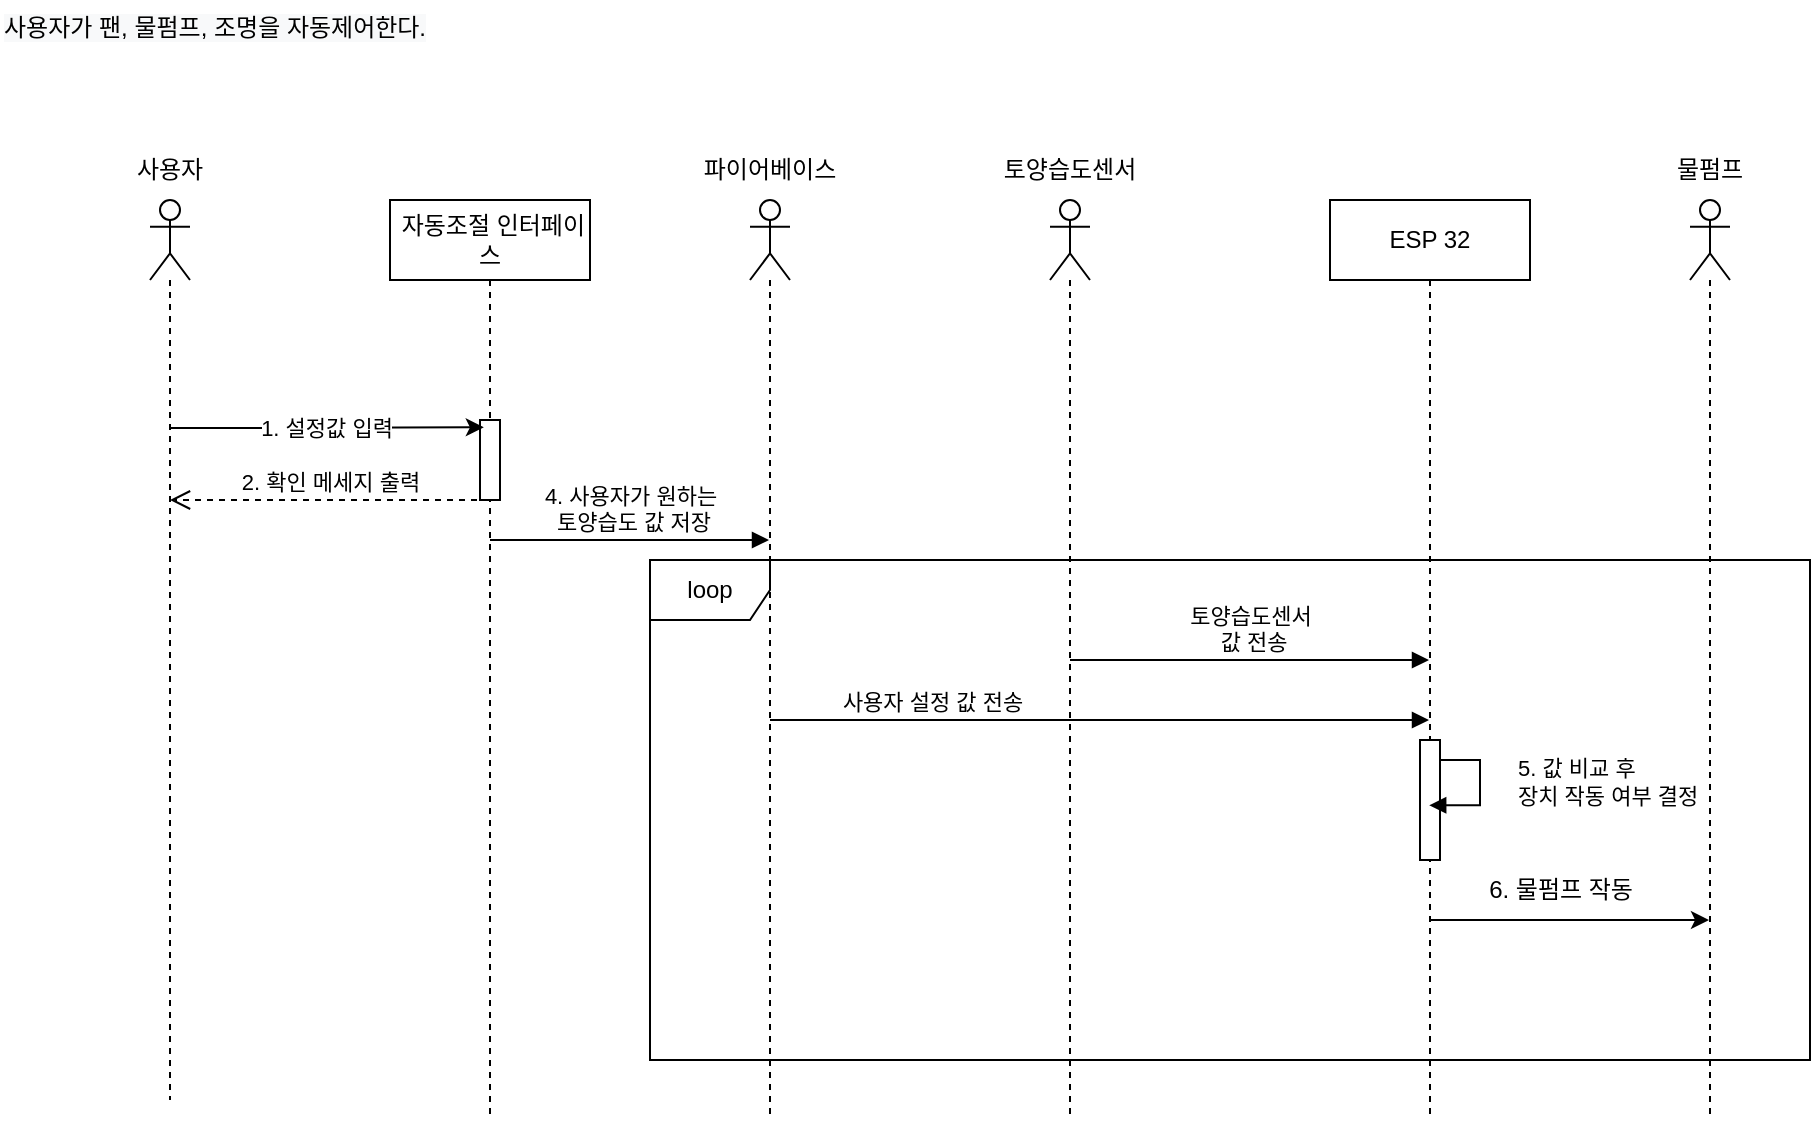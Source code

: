 <mxfile version="20.5.3" type="github">
  <diagram id="Z_jb_i1OUhFMdzfZDqN_" name="페이지-1">
    <mxGraphModel dx="1221" dy="672" grid="1" gridSize="10" guides="1" tooltips="1" connect="1" arrows="1" fold="1" page="1" pageScale="1" pageWidth="827" pageHeight="1169" math="0" shadow="0">
      <root>
        <mxCell id="0" />
        <mxCell id="1" parent="0" />
        <mxCell id="ybVhzSZ3yJq0IbKlZSbC-16" value="loop" style="shape=umlFrame;whiteSpace=wrap;html=1;" parent="1" vertex="1">
          <mxGeometry x="340" y="280" width="580" height="250" as="geometry" />
        </mxCell>
        <mxCell id="ybVhzSZ3yJq0IbKlZSbC-1" value="&lt;span style=&quot;color: rgb(0, 0, 0); font-family: Helvetica; font-size: 12px; font-style: normal; font-variant-ligatures: normal; font-variant-caps: normal; font-weight: 400; letter-spacing: normal; orphans: 2; text-align: center; text-indent: 0px; text-transform: none; widows: 2; word-spacing: 0px; -webkit-text-stroke-width: 0px; background-color: rgb(248, 249, 250); text-decoration-thickness: initial; text-decoration-style: initial; text-decoration-color: initial; float: none; display: inline !important;&quot;&gt;사용자가 팬, 물펌프, 조명을 자동제어한다.&lt;/span&gt;" style="text;whiteSpace=wrap;html=1;" parent="1" vertex="1">
          <mxGeometry x="15" width="260" height="40" as="geometry" />
        </mxCell>
        <mxCell id="ybVhzSZ3yJq0IbKlZSbC-7" value="&amp;nbsp;자동조절 인터페이스" style="shape=umlLifeline;perimeter=lifelinePerimeter;whiteSpace=wrap;html=1;container=1;collapsible=0;recursiveResize=0;outlineConnect=0;" parent="1" vertex="1">
          <mxGeometry x="210" y="100" width="100" height="460" as="geometry" />
        </mxCell>
        <mxCell id="ybVhzSZ3yJq0IbKlZSbC-8" value="2. 확인 메세지 출력" style="html=1;verticalAlign=bottom;endArrow=open;dashed=1;endSize=8;rounded=0;" parent="ybVhzSZ3yJq0IbKlZSbC-7" target="7uDiEInkqKDjhfE1Xtkq-4" edge="1">
          <mxGeometry relative="1" as="geometry">
            <mxPoint x="49.5" y="150" as="sourcePoint" />
            <mxPoint x="-70.5" y="150" as="targetPoint" />
            <Array as="points">
              <mxPoint x="20" y="150" />
            </Array>
          </mxGeometry>
        </mxCell>
        <mxCell id="ybVhzSZ3yJq0IbKlZSbC-27" value="" style="html=1;points=[];perimeter=orthogonalPerimeter;" parent="ybVhzSZ3yJq0IbKlZSbC-7" vertex="1">
          <mxGeometry x="45" y="110" width="10" height="40" as="geometry" />
        </mxCell>
        <mxCell id="ybVhzSZ3yJq0IbKlZSbC-10" value="ESP 32" style="shape=umlLifeline;perimeter=lifelinePerimeter;whiteSpace=wrap;html=1;container=1;collapsible=0;recursiveResize=0;outlineConnect=0;" parent="1" vertex="1">
          <mxGeometry x="680" y="100" width="100" height="460" as="geometry" />
        </mxCell>
        <mxCell id="kuCBZX1RvtrEEPZ2ifss-1" value="" style="html=1;points=[];perimeter=orthogonalPerimeter;" parent="ybVhzSZ3yJq0IbKlZSbC-10" vertex="1">
          <mxGeometry x="45" y="270" width="10" height="60" as="geometry" />
        </mxCell>
        <mxCell id="kuCBZX1RvtrEEPZ2ifss-2" value="5. 값 비교 후&amp;nbsp;&lt;br&gt;장치 작동 여부 결정" style="edgeStyle=orthogonalEdgeStyle;html=1;align=left;spacingLeft=2;endArrow=block;rounded=0;entryX=0.96;entryY=1.022;entryDx=0;entryDy=0;entryPerimeter=0;" parent="ybVhzSZ3yJq0IbKlZSbC-10" edge="1">
          <mxGeometry x="-0.095" y="15" relative="1" as="geometry">
            <mxPoint x="55" y="280" as="sourcePoint" />
            <Array as="points">
              <mxPoint x="55" y="280" />
              <mxPoint x="75" y="280" />
              <mxPoint x="75" y="303" />
            </Array>
            <mxPoint as="offset" />
            <mxPoint x="49.6" y="302.64" as="targetPoint" />
          </mxGeometry>
        </mxCell>
        <mxCell id="ybVhzSZ3yJq0IbKlZSbC-12" value="4. 사용자가 원하는&lt;br&gt;&amp;nbsp;토양습도 값 저장" style="html=1;verticalAlign=bottom;endArrow=block;rounded=0;" parent="1" source="ybVhzSZ3yJq0IbKlZSbC-7" edge="1" target="7uDiEInkqKDjhfE1Xtkq-3">
          <mxGeometry width="80" relative="1" as="geometry">
            <mxPoint x="289.5" y="280" as="sourcePoint" />
            <mxPoint x="454.5" y="270" as="targetPoint" />
            <Array as="points">
              <mxPoint x="350" y="270" />
            </Array>
          </mxGeometry>
        </mxCell>
        <mxCell id="ybVhzSZ3yJq0IbKlZSbC-13" value="토양습도센서&lt;br&gt;&amp;nbsp;값 전송" style="html=1;verticalAlign=bottom;endArrow=block;rounded=0;" parent="1" source="7uDiEInkqKDjhfE1Xtkq-13" target="ybVhzSZ3yJq0IbKlZSbC-10" edge="1">
          <mxGeometry width="80" relative="1" as="geometry">
            <mxPoint x="419.5" y="320" as="sourcePoint" />
            <mxPoint x="659.5" y="320" as="targetPoint" />
            <Array as="points" />
          </mxGeometry>
        </mxCell>
        <mxCell id="ybVhzSZ3yJq0IbKlZSbC-15" value="사용자 설정 값 전송" style="html=1;verticalAlign=bottom;endArrow=block;rounded=0;" parent="1" source="7uDiEInkqKDjhfE1Xtkq-3" target="ybVhzSZ3yJq0IbKlZSbC-10" edge="1">
          <mxGeometry x="-0.512" width="80" relative="1" as="geometry">
            <mxPoint x="627" y="360" as="sourcePoint" />
            <mxPoint x="717" y="360" as="targetPoint" />
            <Array as="points">
              <mxPoint x="577" y="360" />
            </Array>
            <mxPoint as="offset" />
          </mxGeometry>
        </mxCell>
        <mxCell id="7uDiEInkqKDjhfE1Xtkq-2" value="" style="shape=umlLifeline;participant=umlActor;perimeter=lifelinePerimeter;whiteSpace=wrap;html=1;container=1;collapsible=0;recursiveResize=0;verticalAlign=top;spacingTop=36;outlineConnect=0;" vertex="1" parent="1">
          <mxGeometry x="860" y="100" width="20" height="460" as="geometry" />
        </mxCell>
        <mxCell id="7uDiEInkqKDjhfE1Xtkq-3" value="" style="shape=umlLifeline;participant=umlActor;perimeter=lifelinePerimeter;whiteSpace=wrap;html=1;container=1;collapsible=0;recursiveResize=0;verticalAlign=top;spacingTop=36;outlineConnect=0;" vertex="1" parent="1">
          <mxGeometry x="390" y="100" width="20" height="460" as="geometry" />
        </mxCell>
        <mxCell id="7uDiEInkqKDjhfE1Xtkq-15" value="1. 설정값 입력" style="edgeStyle=orthogonalEdgeStyle;rounded=0;orthogonalLoop=1;jettySize=auto;html=1;entryX=0.191;entryY=0.091;entryDx=0;entryDy=0;entryPerimeter=0;" edge="1" parent="1" source="7uDiEInkqKDjhfE1Xtkq-4" target="ybVhzSZ3yJq0IbKlZSbC-27">
          <mxGeometry relative="1" as="geometry">
            <Array as="points">
              <mxPoint x="140" y="214" />
              <mxPoint x="140" y="214" />
            </Array>
          </mxGeometry>
        </mxCell>
        <mxCell id="7uDiEInkqKDjhfE1Xtkq-4" value="" style="shape=umlLifeline;participant=umlActor;perimeter=lifelinePerimeter;whiteSpace=wrap;html=1;container=1;collapsible=0;recursiveResize=0;verticalAlign=top;spacingTop=36;outlineConnect=0;size=40;" vertex="1" parent="1">
          <mxGeometry x="90" y="100" width="20" height="450" as="geometry" />
        </mxCell>
        <mxCell id="7uDiEInkqKDjhfE1Xtkq-7" value="사용자" style="text;html=1;strokeColor=none;fillColor=none;align=center;verticalAlign=middle;whiteSpace=wrap;rounded=0;" vertex="1" parent="1">
          <mxGeometry x="70" y="70" width="60" height="30" as="geometry" />
        </mxCell>
        <mxCell id="7uDiEInkqKDjhfE1Xtkq-8" value="물펌프" style="text;html=1;strokeColor=none;fillColor=none;align=center;verticalAlign=middle;whiteSpace=wrap;rounded=0;" vertex="1" parent="1">
          <mxGeometry x="840" y="70" width="60" height="30" as="geometry" />
        </mxCell>
        <mxCell id="7uDiEInkqKDjhfE1Xtkq-9" value="파이어베이스" style="text;html=1;strokeColor=none;fillColor=none;align=center;verticalAlign=middle;whiteSpace=wrap;rounded=0;" vertex="1" parent="1">
          <mxGeometry x="355" y="70" width="90" height="30" as="geometry" />
        </mxCell>
        <mxCell id="7uDiEInkqKDjhfE1Xtkq-10" value="" style="endArrow=classic;html=1;rounded=0;" edge="1" parent="1" source="ybVhzSZ3yJq0IbKlZSbC-10" target="7uDiEInkqKDjhfE1Xtkq-2">
          <mxGeometry width="50" height="50" relative="1" as="geometry">
            <mxPoint x="790" y="600" as="sourcePoint" />
            <mxPoint x="840" y="550" as="targetPoint" />
            <Array as="points">
              <mxPoint x="790" y="460" />
            </Array>
          </mxGeometry>
        </mxCell>
        <mxCell id="7uDiEInkqKDjhfE1Xtkq-13" value="" style="shape=umlLifeline;participant=umlActor;perimeter=lifelinePerimeter;whiteSpace=wrap;html=1;container=1;collapsible=0;recursiveResize=0;verticalAlign=top;spacingTop=36;outlineConnect=0;" vertex="1" parent="1">
          <mxGeometry x="540" y="100" width="20" height="460" as="geometry" />
        </mxCell>
        <mxCell id="7uDiEInkqKDjhfE1Xtkq-14" value="토양습도센서" style="text;html=1;strokeColor=none;fillColor=none;align=center;verticalAlign=middle;whiteSpace=wrap;rounded=0;" vertex="1" parent="1">
          <mxGeometry x="502" y="70" width="96" height="30" as="geometry" />
        </mxCell>
        <mxCell id="r1OENSmGQwoKqkKIECa4-1" value="6. 물펌프 작동" style="text;html=1;align=center;verticalAlign=middle;resizable=0;points=[];autosize=1;strokeColor=none;fillColor=none;" vertex="1" parent="1">
          <mxGeometry x="745" y="430" width="100" height="30" as="geometry" />
        </mxCell>
      </root>
    </mxGraphModel>
  </diagram>
</mxfile>
